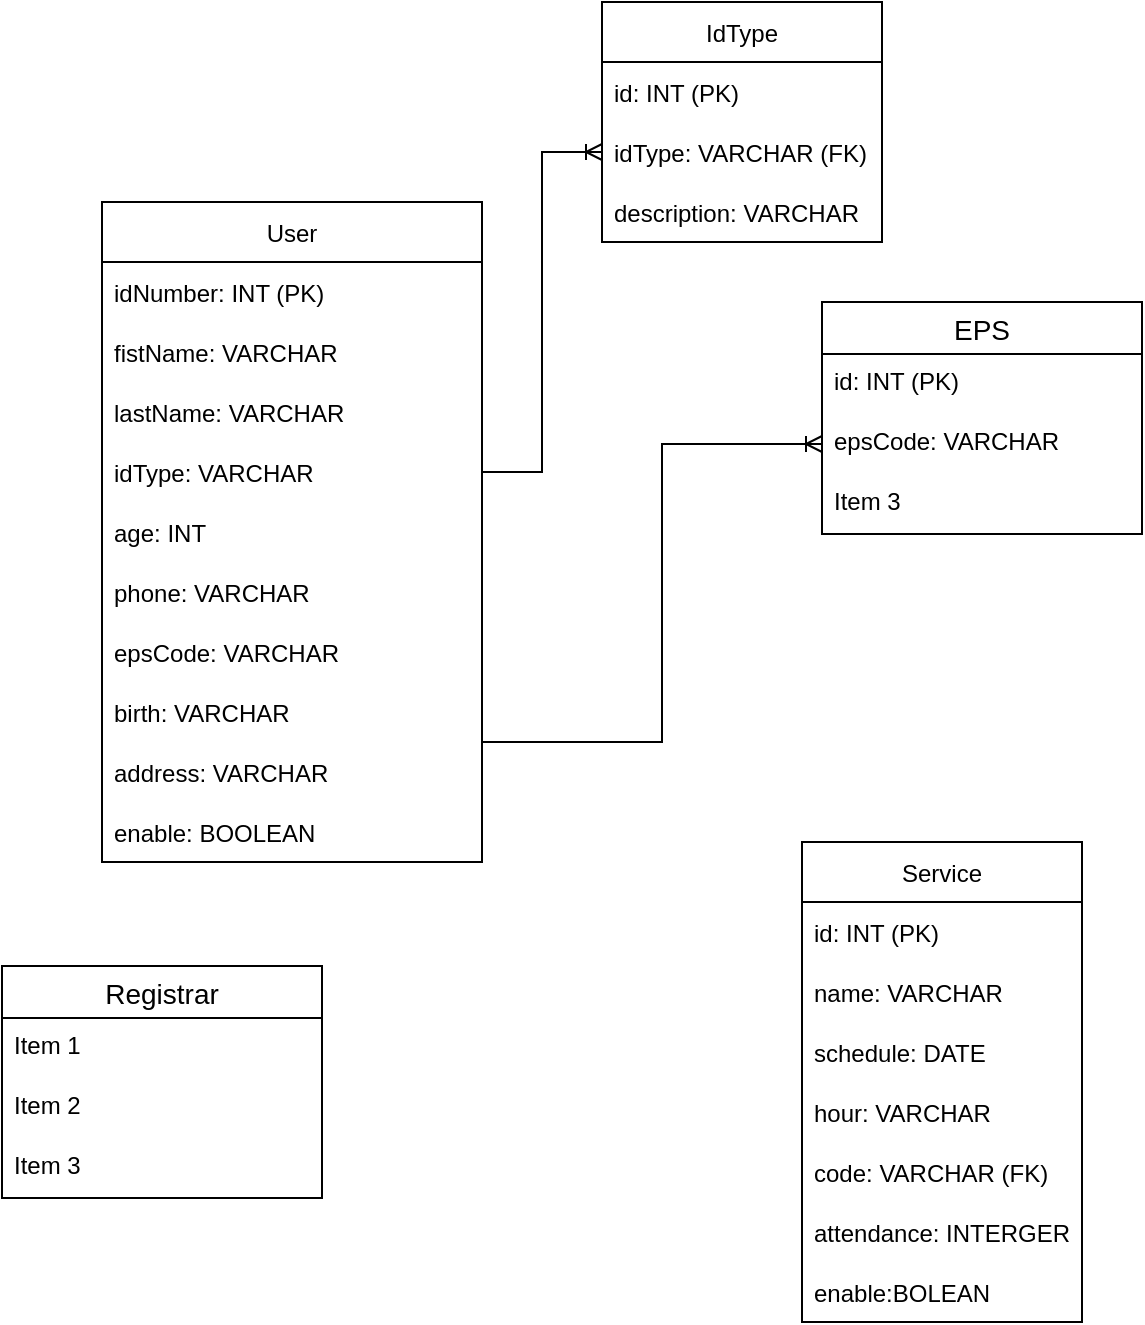 <mxfile version="15.4.3" type="device"><diagram id="PCqkrT5tQFzQaadp6Cia" name="Page-1"><mxGraphModel dx="1102" dy="609" grid="1" gridSize="10" guides="1" tooltips="1" connect="1" arrows="1" fold="1" page="1" pageScale="1" pageWidth="827" pageHeight="1169" math="0" shadow="0"><root><mxCell id="0"/><mxCell id="1" parent="0"/><mxCell id="ZXxRpKYOMVrACz2pu9qh-1" value="User" style="swimlane;fontStyle=0;childLayout=stackLayout;horizontal=1;startSize=30;horizontalStack=0;resizeParent=1;resizeParentMax=0;resizeLast=0;collapsible=1;marginBottom=0;" vertex="1" parent="1"><mxGeometry x="200" y="160" width="190" height="330" as="geometry"><mxRectangle x="340" y="260" width="60" height="30" as="alternateBounds"/></mxGeometry></mxCell><mxCell id="ZXxRpKYOMVrACz2pu9qh-2" value="idNumber: INT (PK)" style="text;strokeColor=none;fillColor=none;align=left;verticalAlign=middle;spacingLeft=4;spacingRight=4;overflow=hidden;points=[[0,0.5],[1,0.5]];portConstraint=eastwest;rotatable=0;" vertex="1" parent="ZXxRpKYOMVrACz2pu9qh-1"><mxGeometry y="30" width="190" height="30" as="geometry"/></mxCell><mxCell id="ZXxRpKYOMVrACz2pu9qh-3" value="fistName: VARCHAR               " style="text;strokeColor=none;fillColor=none;align=left;verticalAlign=middle;spacingLeft=4;spacingRight=4;overflow=hidden;points=[[0,0.5],[1,0.5]];portConstraint=eastwest;rotatable=0;" vertex="1" parent="ZXxRpKYOMVrACz2pu9qh-1"><mxGeometry y="60" width="190" height="30" as="geometry"/></mxCell><mxCell id="ZXxRpKYOMVrACz2pu9qh-4" value="lastName: VARCHAR" style="text;strokeColor=none;fillColor=none;align=left;verticalAlign=middle;spacingLeft=4;spacingRight=4;overflow=hidden;points=[[0,0.5],[1,0.5]];portConstraint=eastwest;rotatable=0;" vertex="1" parent="ZXxRpKYOMVrACz2pu9qh-1"><mxGeometry y="90" width="190" height="30" as="geometry"/></mxCell><mxCell id="ZXxRpKYOMVrACz2pu9qh-37" value="idType: VARCHAR" style="text;strokeColor=none;fillColor=none;align=left;verticalAlign=middle;spacingLeft=4;spacingRight=4;overflow=hidden;points=[[0,0.5],[1,0.5]];portConstraint=eastwest;rotatable=0;" vertex="1" parent="ZXxRpKYOMVrACz2pu9qh-1"><mxGeometry y="120" width="190" height="30" as="geometry"/></mxCell><mxCell id="ZXxRpKYOMVrACz2pu9qh-14" value="age: INT" style="text;strokeColor=none;fillColor=none;align=left;verticalAlign=middle;spacingLeft=4;spacingRight=4;overflow=hidden;points=[[0,0.5],[1,0.5]];portConstraint=eastwest;rotatable=0;" vertex="1" parent="ZXxRpKYOMVrACz2pu9qh-1"><mxGeometry y="150" width="190" height="30" as="geometry"/></mxCell><mxCell id="ZXxRpKYOMVrACz2pu9qh-13" value="phone: VARCHAR" style="text;strokeColor=none;fillColor=none;align=left;verticalAlign=middle;spacingLeft=4;spacingRight=4;overflow=hidden;points=[[0,0.5],[1,0.5]];portConstraint=eastwest;rotatable=0;" vertex="1" parent="ZXxRpKYOMVrACz2pu9qh-1"><mxGeometry y="180" width="190" height="30" as="geometry"/></mxCell><mxCell id="ZXxRpKYOMVrACz2pu9qh-36" value="epsCode: VARCHAR" style="text;strokeColor=none;fillColor=none;align=left;verticalAlign=middle;spacingLeft=4;spacingRight=4;overflow=hidden;points=[[0,0.5],[1,0.5]];portConstraint=eastwest;rotatable=0;" vertex="1" parent="ZXxRpKYOMVrACz2pu9qh-1"><mxGeometry y="210" width="190" height="30" as="geometry"/></mxCell><mxCell id="ZXxRpKYOMVrACz2pu9qh-16" value="birth: VARCHAR" style="text;strokeColor=none;fillColor=none;align=left;verticalAlign=middle;spacingLeft=4;spacingRight=4;overflow=hidden;points=[[0,0.5],[1,0.5]];portConstraint=eastwest;rotatable=0;" vertex="1" parent="ZXxRpKYOMVrACz2pu9qh-1"><mxGeometry y="240" width="190" height="30" as="geometry"/></mxCell><mxCell id="ZXxRpKYOMVrACz2pu9qh-17" value="address: VARCHAR" style="text;strokeColor=none;fillColor=none;align=left;verticalAlign=middle;spacingLeft=4;spacingRight=4;overflow=hidden;points=[[0,0.5],[1,0.5]];portConstraint=eastwest;rotatable=0;" vertex="1" parent="ZXxRpKYOMVrACz2pu9qh-1"><mxGeometry y="270" width="190" height="30" as="geometry"/></mxCell><mxCell id="ZXxRpKYOMVrACz2pu9qh-18" value="enable: BOOLEAN" style="text;strokeColor=none;fillColor=none;align=left;verticalAlign=middle;spacingLeft=4;spacingRight=4;overflow=hidden;points=[[0,0.5],[1,0.5]];portConstraint=eastwest;rotatable=0;" vertex="1" parent="ZXxRpKYOMVrACz2pu9qh-1"><mxGeometry y="300" width="190" height="30" as="geometry"/></mxCell><mxCell id="ZXxRpKYOMVrACz2pu9qh-19" value="Service" style="swimlane;fontStyle=0;childLayout=stackLayout;horizontal=1;startSize=30;horizontalStack=0;resizeParent=1;resizeParentMax=0;resizeLast=0;collapsible=1;marginBottom=0;" vertex="1" parent="1"><mxGeometry x="550" y="480" width="140" height="240" as="geometry"/></mxCell><mxCell id="ZXxRpKYOMVrACz2pu9qh-20" value="id: INT (PK)" style="text;strokeColor=none;fillColor=none;align=left;verticalAlign=middle;spacingLeft=4;spacingRight=4;overflow=hidden;points=[[0,0.5],[1,0.5]];portConstraint=eastwest;rotatable=0;" vertex="1" parent="ZXxRpKYOMVrACz2pu9qh-19"><mxGeometry y="30" width="140" height="30" as="geometry"/></mxCell><mxCell id="ZXxRpKYOMVrACz2pu9qh-21" value="name: VARCHAR" style="text;strokeColor=none;fillColor=none;align=left;verticalAlign=middle;spacingLeft=4;spacingRight=4;overflow=hidden;points=[[0,0.5],[1,0.5]];portConstraint=eastwest;rotatable=0;" vertex="1" parent="ZXxRpKYOMVrACz2pu9qh-19"><mxGeometry y="60" width="140" height="30" as="geometry"/></mxCell><mxCell id="ZXxRpKYOMVrACz2pu9qh-22" value="schedule: DATE" style="text;strokeColor=none;fillColor=none;align=left;verticalAlign=middle;spacingLeft=4;spacingRight=4;overflow=hidden;points=[[0,0.5],[1,0.5]];portConstraint=eastwest;rotatable=0;" vertex="1" parent="ZXxRpKYOMVrACz2pu9qh-19"><mxGeometry y="90" width="140" height="30" as="geometry"/></mxCell><mxCell id="ZXxRpKYOMVrACz2pu9qh-23" value="hour: VARCHAR" style="text;strokeColor=none;fillColor=none;align=left;verticalAlign=middle;spacingLeft=4;spacingRight=4;overflow=hidden;points=[[0,0.5],[1,0.5]];portConstraint=eastwest;rotatable=0;" vertex="1" parent="ZXxRpKYOMVrACz2pu9qh-19"><mxGeometry y="120" width="140" height="30" as="geometry"/></mxCell><mxCell id="ZXxRpKYOMVrACz2pu9qh-26" value="code: VARCHAR (FK)" style="text;strokeColor=none;fillColor=none;align=left;verticalAlign=middle;spacingLeft=4;spacingRight=4;overflow=hidden;points=[[0,0.5],[1,0.5]];portConstraint=eastwest;rotatable=0;" vertex="1" parent="ZXxRpKYOMVrACz2pu9qh-19"><mxGeometry y="150" width="140" height="30" as="geometry"/></mxCell><mxCell id="ZXxRpKYOMVrACz2pu9qh-24" value="attendance: INTERGER" style="text;strokeColor=none;fillColor=none;align=left;verticalAlign=middle;spacingLeft=4;spacingRight=4;overflow=hidden;points=[[0,0.5],[1,0.5]];portConstraint=eastwest;rotatable=0;" vertex="1" parent="ZXxRpKYOMVrACz2pu9qh-19"><mxGeometry y="180" width="140" height="30" as="geometry"/></mxCell><mxCell id="ZXxRpKYOMVrACz2pu9qh-25" value="enable:BOLEAN" style="text;strokeColor=none;fillColor=none;align=left;verticalAlign=middle;spacingLeft=4;spacingRight=4;overflow=hidden;points=[[0,0.5],[1,0.5]];portConstraint=eastwest;rotatable=0;" vertex="1" parent="ZXxRpKYOMVrACz2pu9qh-19"><mxGeometry y="210" width="140" height="30" as="geometry"/></mxCell><mxCell id="ZXxRpKYOMVrACz2pu9qh-27" value="IdType" style="swimlane;fontStyle=0;childLayout=stackLayout;horizontal=1;startSize=30;horizontalStack=0;resizeParent=1;resizeParentMax=0;resizeLast=0;collapsible=1;marginBottom=0;" vertex="1" parent="1"><mxGeometry x="450" y="60" width="140" height="120" as="geometry"/></mxCell><mxCell id="ZXxRpKYOMVrACz2pu9qh-28" value="id: INT (PK)" style="text;strokeColor=none;fillColor=none;align=left;verticalAlign=middle;spacingLeft=4;spacingRight=4;overflow=hidden;points=[[0,0.5],[1,0.5]];portConstraint=eastwest;rotatable=0;" vertex="1" parent="ZXxRpKYOMVrACz2pu9qh-27"><mxGeometry y="30" width="140" height="30" as="geometry"/></mxCell><mxCell id="ZXxRpKYOMVrACz2pu9qh-29" value="idType: VARCHAR (FK)" style="text;strokeColor=none;fillColor=none;align=left;verticalAlign=middle;spacingLeft=4;spacingRight=4;overflow=hidden;points=[[0,0.5],[1,0.5]];portConstraint=eastwest;rotatable=0;" vertex="1" parent="ZXxRpKYOMVrACz2pu9qh-27"><mxGeometry y="60" width="140" height="30" as="geometry"/></mxCell><mxCell id="ZXxRpKYOMVrACz2pu9qh-30" value="description: VARCHAR" style="text;strokeColor=none;fillColor=none;align=left;verticalAlign=middle;spacingLeft=4;spacingRight=4;overflow=hidden;points=[[0,0.5],[1,0.5]];portConstraint=eastwest;rotatable=0;" vertex="1" parent="ZXxRpKYOMVrACz2pu9qh-27"><mxGeometry y="90" width="140" height="30" as="geometry"/></mxCell><mxCell id="ZXxRpKYOMVrACz2pu9qh-35" value="" style="edgeStyle=elbowEdgeStyle;fontSize=12;html=1;endArrow=ERoneToMany;rounded=0;" edge="1" parent="1" source="ZXxRpKYOMVrACz2pu9qh-37" target="ZXxRpKYOMVrACz2pu9qh-29"><mxGeometry width="100" height="100" relative="1" as="geometry"><mxPoint x="260" y="430" as="sourcePoint"/><mxPoint x="360" y="360" as="targetPoint"/></mxGeometry></mxCell><mxCell id="ZXxRpKYOMVrACz2pu9qh-38" value="EPS" style="swimlane;fontStyle=0;childLayout=stackLayout;horizontal=1;startSize=26;horizontalStack=0;resizeParent=1;resizeParentMax=0;resizeLast=0;collapsible=1;marginBottom=0;align=center;fontSize=14;" vertex="1" parent="1"><mxGeometry x="560" y="210" width="160" height="116" as="geometry"/></mxCell><mxCell id="ZXxRpKYOMVrACz2pu9qh-39" value="id: INT (PK)" style="text;strokeColor=none;fillColor=none;spacingLeft=4;spacingRight=4;overflow=hidden;rotatable=0;points=[[0,0.5],[1,0.5]];portConstraint=eastwest;fontSize=12;" vertex="1" parent="ZXxRpKYOMVrACz2pu9qh-38"><mxGeometry y="26" width="160" height="30" as="geometry"/></mxCell><mxCell id="ZXxRpKYOMVrACz2pu9qh-40" value="epsCode: VARCHAR " style="text;strokeColor=none;fillColor=none;spacingLeft=4;spacingRight=4;overflow=hidden;rotatable=0;points=[[0,0.5],[1,0.5]];portConstraint=eastwest;fontSize=12;" vertex="1" parent="ZXxRpKYOMVrACz2pu9qh-38"><mxGeometry y="56" width="160" height="30" as="geometry"/></mxCell><mxCell id="ZXxRpKYOMVrACz2pu9qh-41" value="Item 3" style="text;strokeColor=none;fillColor=none;spacingLeft=4;spacingRight=4;overflow=hidden;rotatable=0;points=[[0,0.5],[1,0.5]];portConstraint=eastwest;fontSize=12;" vertex="1" parent="ZXxRpKYOMVrACz2pu9qh-38"><mxGeometry y="86" width="160" height="30" as="geometry"/></mxCell><mxCell id="ZXxRpKYOMVrACz2pu9qh-45" value="" style="edgeStyle=orthogonalEdgeStyle;fontSize=12;html=1;endArrow=ERoneToMany;rounded=0;entryX=0;entryY=0.5;entryDx=0;entryDy=0;" edge="1" parent="1" target="ZXxRpKYOMVrACz2pu9qh-40"><mxGeometry width="100" height="100" relative="1" as="geometry"><mxPoint x="390" y="430" as="sourcePoint"/><mxPoint x="460" y="330" as="targetPoint"/><Array as="points"><mxPoint x="480" y="430"/><mxPoint x="480" y="281"/></Array></mxGeometry></mxCell><mxCell id="ZXxRpKYOMVrACz2pu9qh-46" value="Registrar" style="swimlane;fontStyle=0;childLayout=stackLayout;horizontal=1;startSize=26;horizontalStack=0;resizeParent=1;resizeParentMax=0;resizeLast=0;collapsible=1;marginBottom=0;align=center;fontSize=14;" vertex="1" parent="1"><mxGeometry x="150" y="542" width="160" height="116" as="geometry"/></mxCell><mxCell id="ZXxRpKYOMVrACz2pu9qh-47" value="Item 1" style="text;strokeColor=none;fillColor=none;spacingLeft=4;spacingRight=4;overflow=hidden;rotatable=0;points=[[0,0.5],[1,0.5]];portConstraint=eastwest;fontSize=12;" vertex="1" parent="ZXxRpKYOMVrACz2pu9qh-46"><mxGeometry y="26" width="160" height="30" as="geometry"/></mxCell><mxCell id="ZXxRpKYOMVrACz2pu9qh-48" value="Item 2" style="text;strokeColor=none;fillColor=none;spacingLeft=4;spacingRight=4;overflow=hidden;rotatable=0;points=[[0,0.5],[1,0.5]];portConstraint=eastwest;fontSize=12;" vertex="1" parent="ZXxRpKYOMVrACz2pu9qh-46"><mxGeometry y="56" width="160" height="30" as="geometry"/></mxCell><mxCell id="ZXxRpKYOMVrACz2pu9qh-49" value="Item 3" style="text;strokeColor=none;fillColor=none;spacingLeft=4;spacingRight=4;overflow=hidden;rotatable=0;points=[[0,0.5],[1,0.5]];portConstraint=eastwest;fontSize=12;" vertex="1" parent="ZXxRpKYOMVrACz2pu9qh-46"><mxGeometry y="86" width="160" height="30" as="geometry"/></mxCell></root></mxGraphModel></diagram></mxfile>